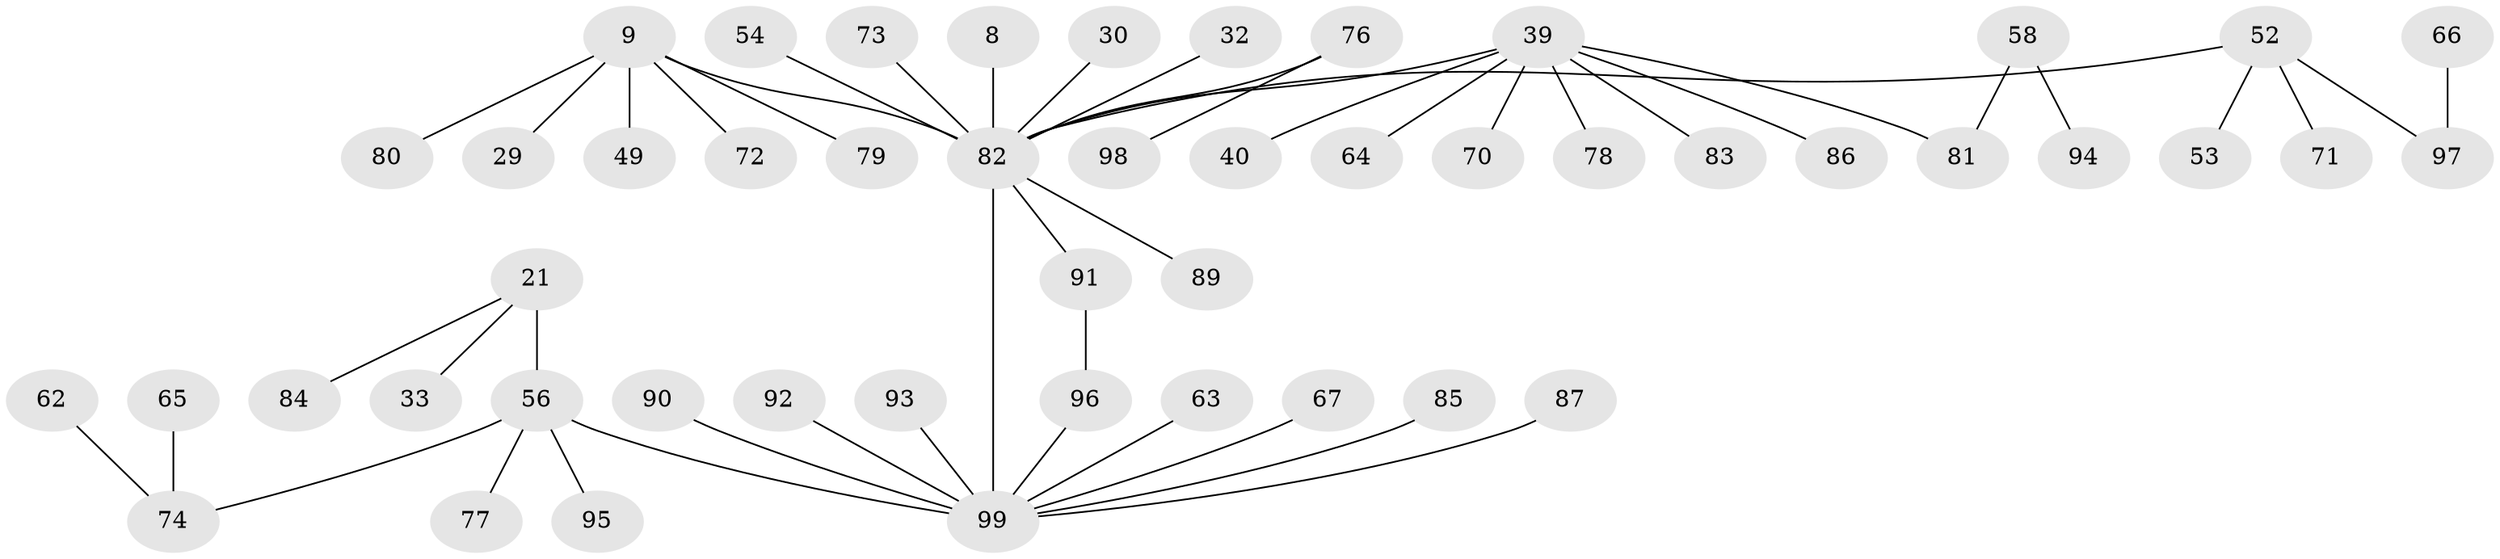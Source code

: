 // original degree distribution, {3: 0.1717171717171717, 6: 0.020202020202020204, 7: 0.010101010101010102, 4: 0.06060606060606061, 2: 0.1919191919191919, 1: 0.48484848484848486, 5: 0.06060606060606061}
// Generated by graph-tools (version 1.1) at 2025/41/03/09/25 04:41:42]
// undirected, 49 vertices, 49 edges
graph export_dot {
graph [start="1"]
  node [color=gray90,style=filled];
  8;
  9 [super="+5"];
  21 [super="+19"];
  29 [super="+26"];
  30 [super="+24"];
  32 [super="+28"];
  33;
  39 [super="+14+10+25"];
  40;
  49;
  52 [super="+34+42"];
  53;
  54;
  56 [super="+45+13"];
  58;
  62;
  63;
  64;
  65 [super="+37"];
  66;
  67;
  70;
  71;
  72;
  73;
  74 [super="+36"];
  76;
  77;
  78;
  79;
  80;
  81 [super="+44"];
  82 [super="+68+69+3"];
  83;
  84;
  85;
  86;
  87;
  89;
  90;
  91;
  92;
  93;
  94;
  95;
  96 [super="+46"];
  97 [super="+59"];
  98;
  99 [super="+51+61+88"];
  8 -- 82;
  9 -- 72;
  9 -- 79;
  9 -- 80;
  9 -- 49;
  9 -- 29;
  9 -- 82 [weight=2];
  21 -- 33;
  21 -- 84;
  21 -- 56 [weight=3];
  30 -- 82;
  32 -- 82;
  39 -- 40;
  39 -- 70;
  39 -- 64;
  39 -- 86;
  39 -- 78;
  39 -- 83;
  39 -- 81;
  39 -- 82;
  52 -- 53;
  52 -- 97;
  52 -- 71;
  52 -- 82;
  54 -- 82;
  56 -- 77;
  56 -- 95;
  56 -- 99 [weight=2];
  56 -- 74;
  58 -- 94;
  58 -- 81;
  62 -- 74;
  63 -- 99;
  65 -- 74;
  66 -- 97;
  67 -- 99;
  73 -- 82;
  76 -- 98;
  76 -- 82;
  82 -- 99 [weight=3];
  82 -- 89;
  82 -- 91;
  85 -- 99;
  87 -- 99;
  90 -- 99;
  91 -- 96;
  92 -- 99;
  93 -- 99;
  96 -- 99;
}
